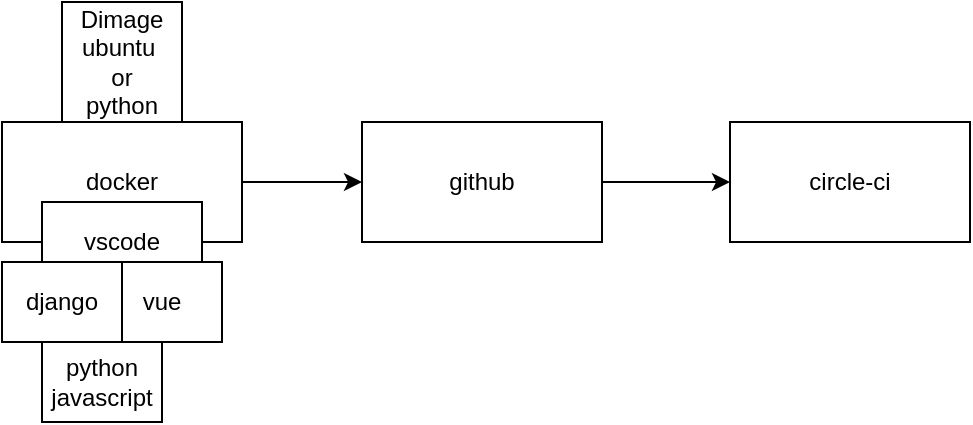 <mxfile version="13.6.9" type="github">
  <diagram id="T8AR-Nbdc-Vkwgvff9if" name="Page-1">
    <mxGraphModel dx="839" dy="663" grid="1" gridSize="10" guides="1" tooltips="1" connect="1" arrows="1" fold="1" page="1" pageScale="1" pageWidth="827" pageHeight="1169" math="0" shadow="0">
      <root>
        <mxCell id="0" />
        <mxCell id="1" parent="0" />
        <mxCell id="ENgVsPBk0OFofMp8MSjg-9" style="edgeStyle=orthogonalEdgeStyle;rounded=0;orthogonalLoop=1;jettySize=auto;html=1;entryX=0;entryY=0.5;entryDx=0;entryDy=0;" edge="1" parent="1" source="ENgVsPBk0OFofMp8MSjg-1" target="ENgVsPBk0OFofMp8MSjg-4">
          <mxGeometry relative="1" as="geometry" />
        </mxCell>
        <mxCell id="ENgVsPBk0OFofMp8MSjg-1" value="docker" style="rounded=0;whiteSpace=wrap;html=1;" vertex="1" parent="1">
          <mxGeometry x="50" y="60" width="120" height="60" as="geometry" />
        </mxCell>
        <mxCell id="ENgVsPBk0OFofMp8MSjg-10" style="edgeStyle=orthogonalEdgeStyle;rounded=0;orthogonalLoop=1;jettySize=auto;html=1;entryX=0;entryY=0.5;entryDx=0;entryDy=0;" edge="1" parent="1" source="ENgVsPBk0OFofMp8MSjg-4" target="ENgVsPBk0OFofMp8MSjg-5">
          <mxGeometry relative="1" as="geometry" />
        </mxCell>
        <mxCell id="ENgVsPBk0OFofMp8MSjg-4" value="github" style="rounded=0;whiteSpace=wrap;html=1;" vertex="1" parent="1">
          <mxGeometry x="230" y="60" width="120" height="60" as="geometry" />
        </mxCell>
        <mxCell id="ENgVsPBk0OFofMp8MSjg-5" value="circle-ci" style="rounded=0;whiteSpace=wrap;html=1;" vertex="1" parent="1">
          <mxGeometry x="414" y="60" width="120" height="60" as="geometry" />
        </mxCell>
        <mxCell id="ENgVsPBk0OFofMp8MSjg-7" value="vscode" style="rounded=0;whiteSpace=wrap;html=1;" vertex="1" parent="1">
          <mxGeometry x="70" y="100" width="80" height="40" as="geometry" />
        </mxCell>
        <mxCell id="ENgVsPBk0OFofMp8MSjg-11" value="vue" style="rounded=0;whiteSpace=wrap;html=1;" vertex="1" parent="1">
          <mxGeometry x="100" y="130" width="60" height="40" as="geometry" />
        </mxCell>
        <mxCell id="ENgVsPBk0OFofMp8MSjg-12" value="python&lt;br&gt;javascript" style="rounded=0;whiteSpace=wrap;html=1;" vertex="1" parent="1">
          <mxGeometry x="70" y="170" width="60" height="40" as="geometry" />
        </mxCell>
        <mxCell id="ENgVsPBk0OFofMp8MSjg-6" value="django" style="rounded=0;whiteSpace=wrap;html=1;" vertex="1" parent="1">
          <mxGeometry x="50" y="130" width="60" height="40" as="geometry" />
        </mxCell>
        <mxCell id="ENgVsPBk0OFofMp8MSjg-13" value="Dimage&lt;br&gt;ubuntu&amp;nbsp;&lt;br&gt;or&lt;br&gt;python" style="rounded=0;whiteSpace=wrap;html=1;" vertex="1" parent="1">
          <mxGeometry x="80" width="60" height="60" as="geometry" />
        </mxCell>
      </root>
    </mxGraphModel>
  </diagram>
</mxfile>
